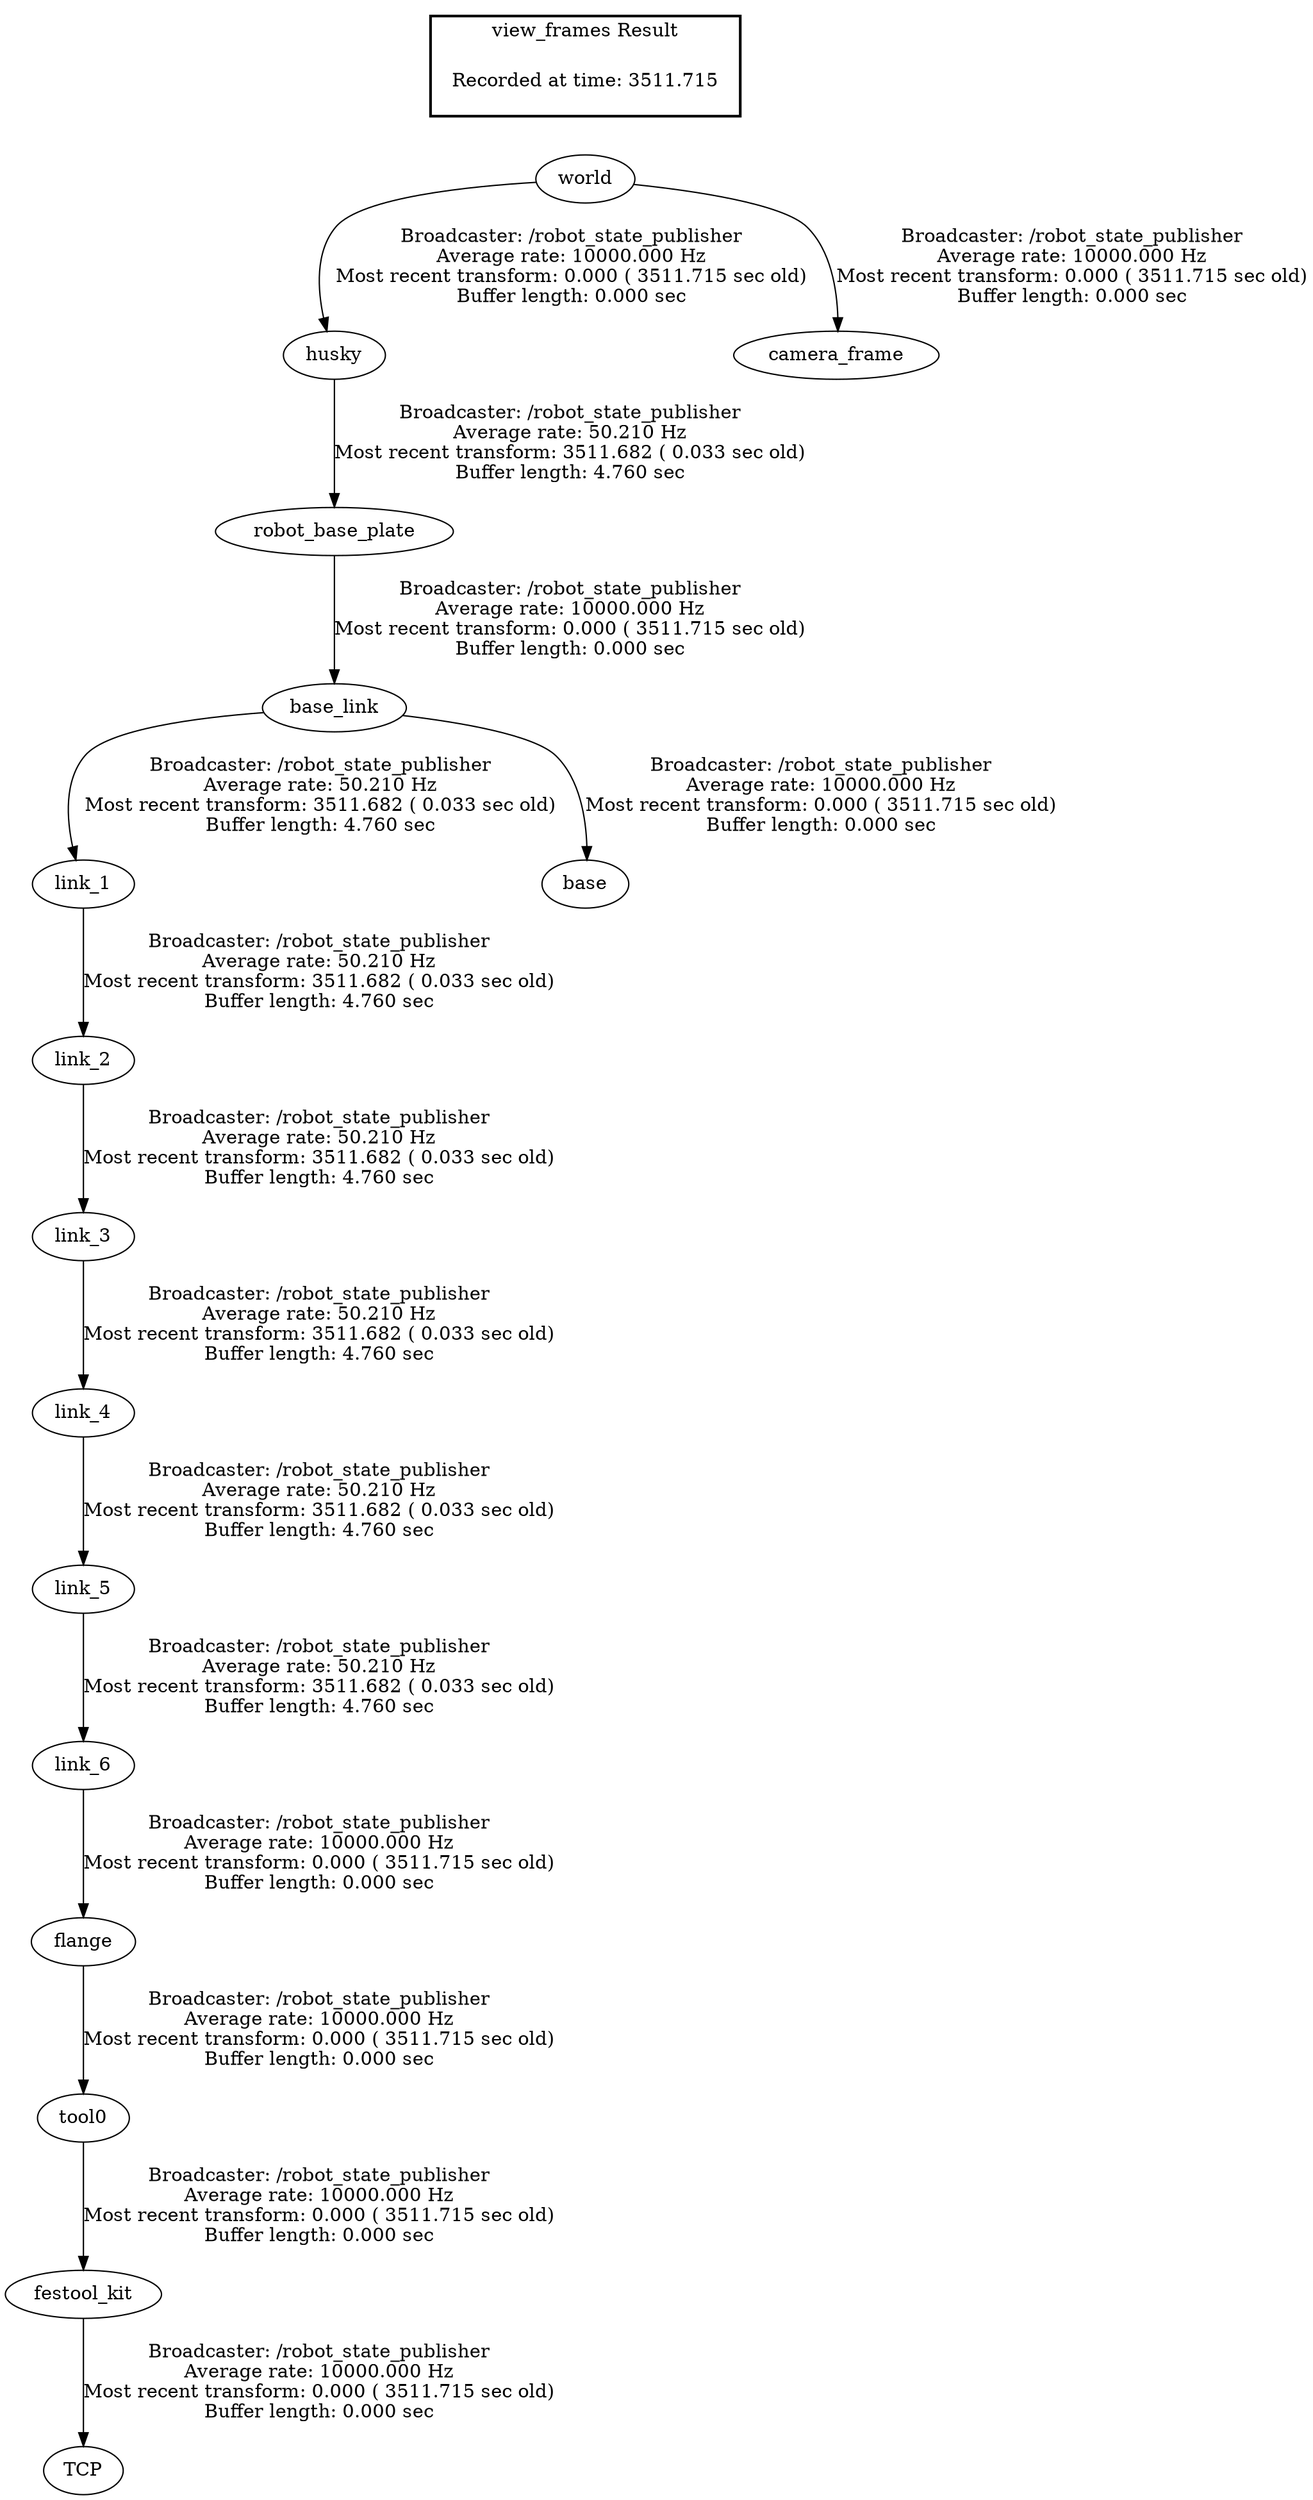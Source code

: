 digraph G {
"husky" -> "robot_base_plate"[label="Broadcaster: /robot_state_publisher\nAverage rate: 50.210 Hz\nMost recent transform: 3511.682 ( 0.033 sec old)\nBuffer length: 4.760 sec\n"];
"world" -> "husky"[label="Broadcaster: /robot_state_publisher\nAverage rate: 10000.000 Hz\nMost recent transform: 0.000 ( 3511.715 sec old)\nBuffer length: 0.000 sec\n"];
"base_link" -> "link_1"[label="Broadcaster: /robot_state_publisher\nAverage rate: 50.210 Hz\nMost recent transform: 3511.682 ( 0.033 sec old)\nBuffer length: 4.760 sec\n"];
"robot_base_plate" -> "base_link"[label="Broadcaster: /robot_state_publisher\nAverage rate: 10000.000 Hz\nMost recent transform: 0.000 ( 3511.715 sec old)\nBuffer length: 0.000 sec\n"];
"link_1" -> "link_2"[label="Broadcaster: /robot_state_publisher\nAverage rate: 50.210 Hz\nMost recent transform: 3511.682 ( 0.033 sec old)\nBuffer length: 4.760 sec\n"];
"link_2" -> "link_3"[label="Broadcaster: /robot_state_publisher\nAverage rate: 50.210 Hz\nMost recent transform: 3511.682 ( 0.033 sec old)\nBuffer length: 4.760 sec\n"];
"link_3" -> "link_4"[label="Broadcaster: /robot_state_publisher\nAverage rate: 50.210 Hz\nMost recent transform: 3511.682 ( 0.033 sec old)\nBuffer length: 4.760 sec\n"];
"link_4" -> "link_5"[label="Broadcaster: /robot_state_publisher\nAverage rate: 50.210 Hz\nMost recent transform: 3511.682 ( 0.033 sec old)\nBuffer length: 4.760 sec\n"];
"link_5" -> "link_6"[label="Broadcaster: /robot_state_publisher\nAverage rate: 50.210 Hz\nMost recent transform: 3511.682 ( 0.033 sec old)\nBuffer length: 4.760 sec\n"];
"base_link" -> "base"[label="Broadcaster: /robot_state_publisher\nAverage rate: 10000.000 Hz\nMost recent transform: 0.000 ( 3511.715 sec old)\nBuffer length: 0.000 sec\n"];
"festool_kit" -> "TCP"[label="Broadcaster: /robot_state_publisher\nAverage rate: 10000.000 Hz\nMost recent transform: 0.000 ( 3511.715 sec old)\nBuffer length: 0.000 sec\n"];
"tool0" -> "festool_kit"[label="Broadcaster: /robot_state_publisher\nAverage rate: 10000.000 Hz\nMost recent transform: 0.000 ( 3511.715 sec old)\nBuffer length: 0.000 sec\n"];
"link_6" -> "flange"[label="Broadcaster: /robot_state_publisher\nAverage rate: 10000.000 Hz\nMost recent transform: 0.000 ( 3511.715 sec old)\nBuffer length: 0.000 sec\n"];
"flange" -> "tool0"[label="Broadcaster: /robot_state_publisher\nAverage rate: 10000.000 Hz\nMost recent transform: 0.000 ( 3511.715 sec old)\nBuffer length: 0.000 sec\n"];
"world" -> "camera_frame"[label="Broadcaster: /robot_state_publisher\nAverage rate: 10000.000 Hz\nMost recent transform: 0.000 ( 3511.715 sec old)\nBuffer length: 0.000 sec\n"];
edge [style=invis];
 subgraph cluster_legend { style=bold; color=black; label ="view_frames Result";
"Recorded at time: 3511.715"[ shape=plaintext ] ;
 }->"world";
}